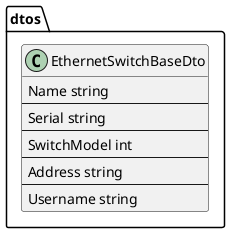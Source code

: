 @startuml EthernetSwitchBaseDto

package dtos {
    class EthernetSwitchBaseDto {
        Name string
        --
        Serial string
        --
        SwitchModel int
        --
        Address string
        --
        Username string
    }
}

@enduml
